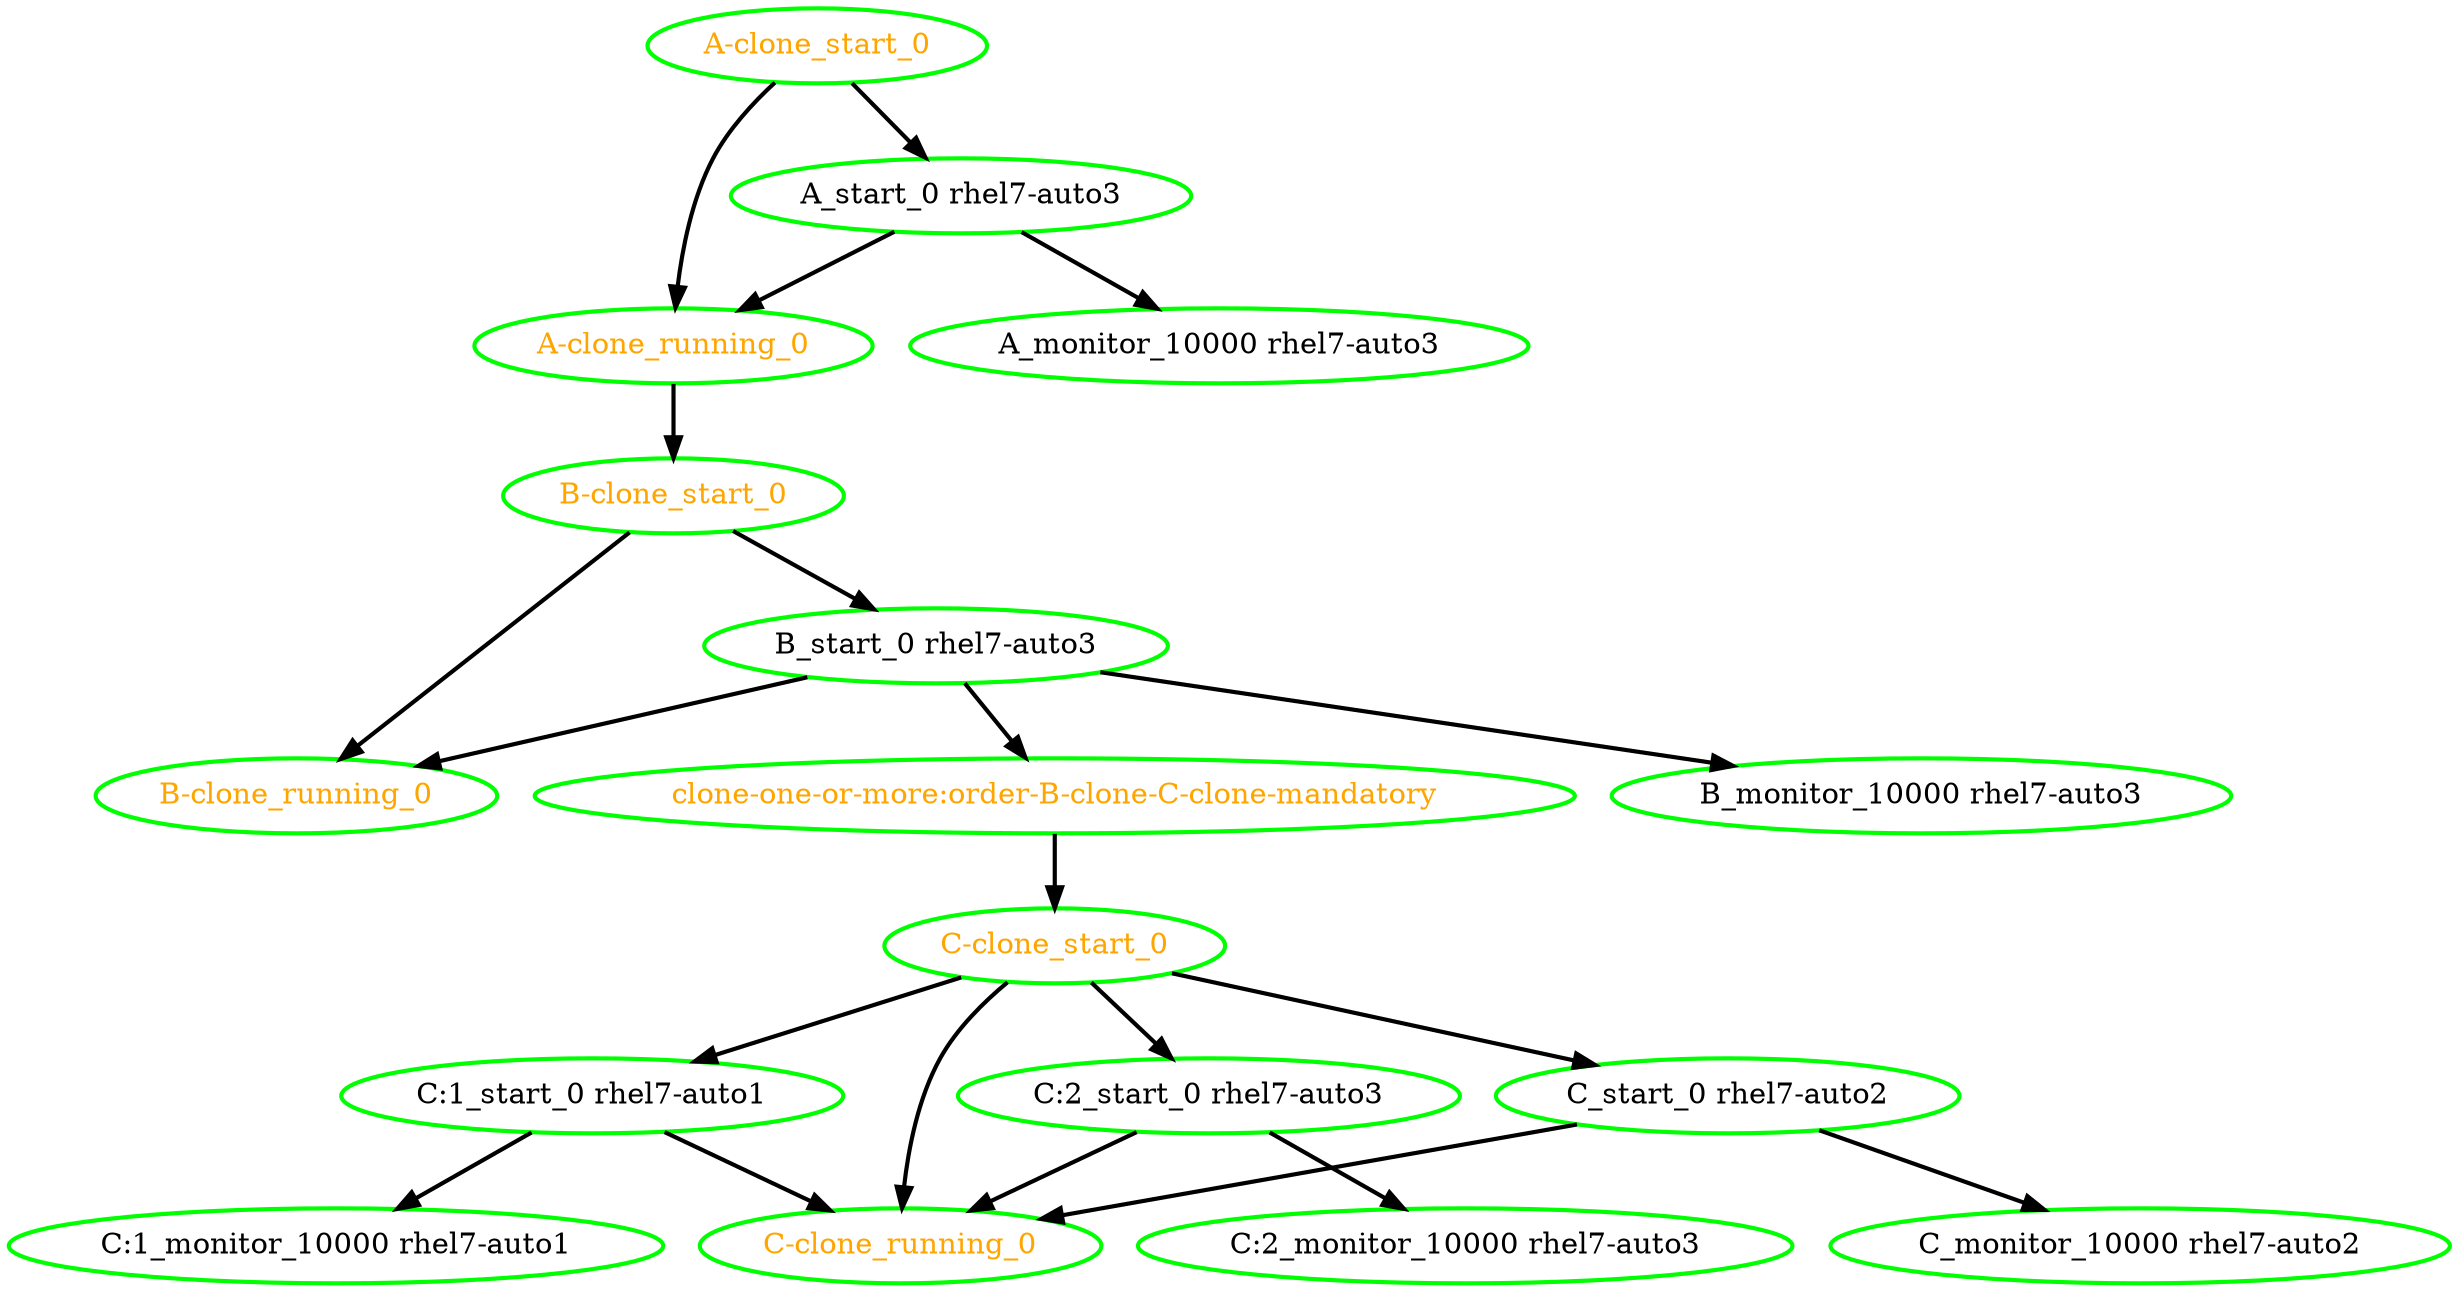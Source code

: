  digraph "g" {
"A-clone_running_0" -> "B-clone_start_0" [ style = bold]
"A-clone_running_0" [ style=bold color="green" fontcolor="orange"]
"A-clone_start_0" -> "A-clone_running_0" [ style = bold]
"A-clone_start_0" -> "A_start_0 rhel7-auto3" [ style = bold]
"A-clone_start_0" [ style=bold color="green" fontcolor="orange"]
"A_monitor_10000 rhel7-auto3" [ style=bold color="green" fontcolor="black"]
"A_start_0 rhel7-auto3" -> "A-clone_running_0" [ style = bold]
"A_start_0 rhel7-auto3" -> "A_monitor_10000 rhel7-auto3" [ style = bold]
"A_start_0 rhel7-auto3" [ style=bold color="green" fontcolor="black"]
"B-clone_running_0" [ style=bold color="green" fontcolor="orange"]
"B-clone_start_0" -> "B-clone_running_0" [ style = bold]
"B-clone_start_0" -> "B_start_0 rhel7-auto3" [ style = bold]
"B-clone_start_0" [ style=bold color="green" fontcolor="orange"]
"B_monitor_10000 rhel7-auto3" [ style=bold color="green" fontcolor="black"]
"B_start_0 rhel7-auto3" -> "B-clone_running_0" [ style = bold]
"B_start_0 rhel7-auto3" -> "B_monitor_10000 rhel7-auto3" [ style = bold]
"B_start_0 rhel7-auto3" -> "clone-one-or-more:order-B-clone-C-clone-mandatory" [ style = bold]
"B_start_0 rhel7-auto3" [ style=bold color="green" fontcolor="black"]
"C-clone_running_0" [ style=bold color="green" fontcolor="orange"]
"C-clone_start_0" -> "C-clone_running_0" [ style = bold]
"C-clone_start_0" -> "C:1_start_0 rhel7-auto1" [ style = bold]
"C-clone_start_0" -> "C:2_start_0 rhel7-auto3" [ style = bold]
"C-clone_start_0" -> "C_start_0 rhel7-auto2" [ style = bold]
"C-clone_start_0" [ style=bold color="green" fontcolor="orange"]
"C:1_monitor_10000 rhel7-auto1" [ style=bold color="green" fontcolor="black"]
"C:1_start_0 rhel7-auto1" -> "C-clone_running_0" [ style = bold]
"C:1_start_0 rhel7-auto1" -> "C:1_monitor_10000 rhel7-auto1" [ style = bold]
"C:1_start_0 rhel7-auto1" [ style=bold color="green" fontcolor="black"]
"C:2_monitor_10000 rhel7-auto3" [ style=bold color="green" fontcolor="black"]
"C:2_start_0 rhel7-auto3" -> "C-clone_running_0" [ style = bold]
"C:2_start_0 rhel7-auto3" -> "C:2_monitor_10000 rhel7-auto3" [ style = bold]
"C:2_start_0 rhel7-auto3" [ style=bold color="green" fontcolor="black"]
"C_monitor_10000 rhel7-auto2" [ style=bold color="green" fontcolor="black"]
"C_start_0 rhel7-auto2" -> "C-clone_running_0" [ style = bold]
"C_start_0 rhel7-auto2" -> "C_monitor_10000 rhel7-auto2" [ style = bold]
"C_start_0 rhel7-auto2" [ style=bold color="green" fontcolor="black"]
"clone-one-or-more:order-B-clone-C-clone-mandatory" -> "C-clone_start_0" [ style = bold]
"clone-one-or-more:order-B-clone-C-clone-mandatory" [ style=bold color="green" fontcolor="orange"]
}
